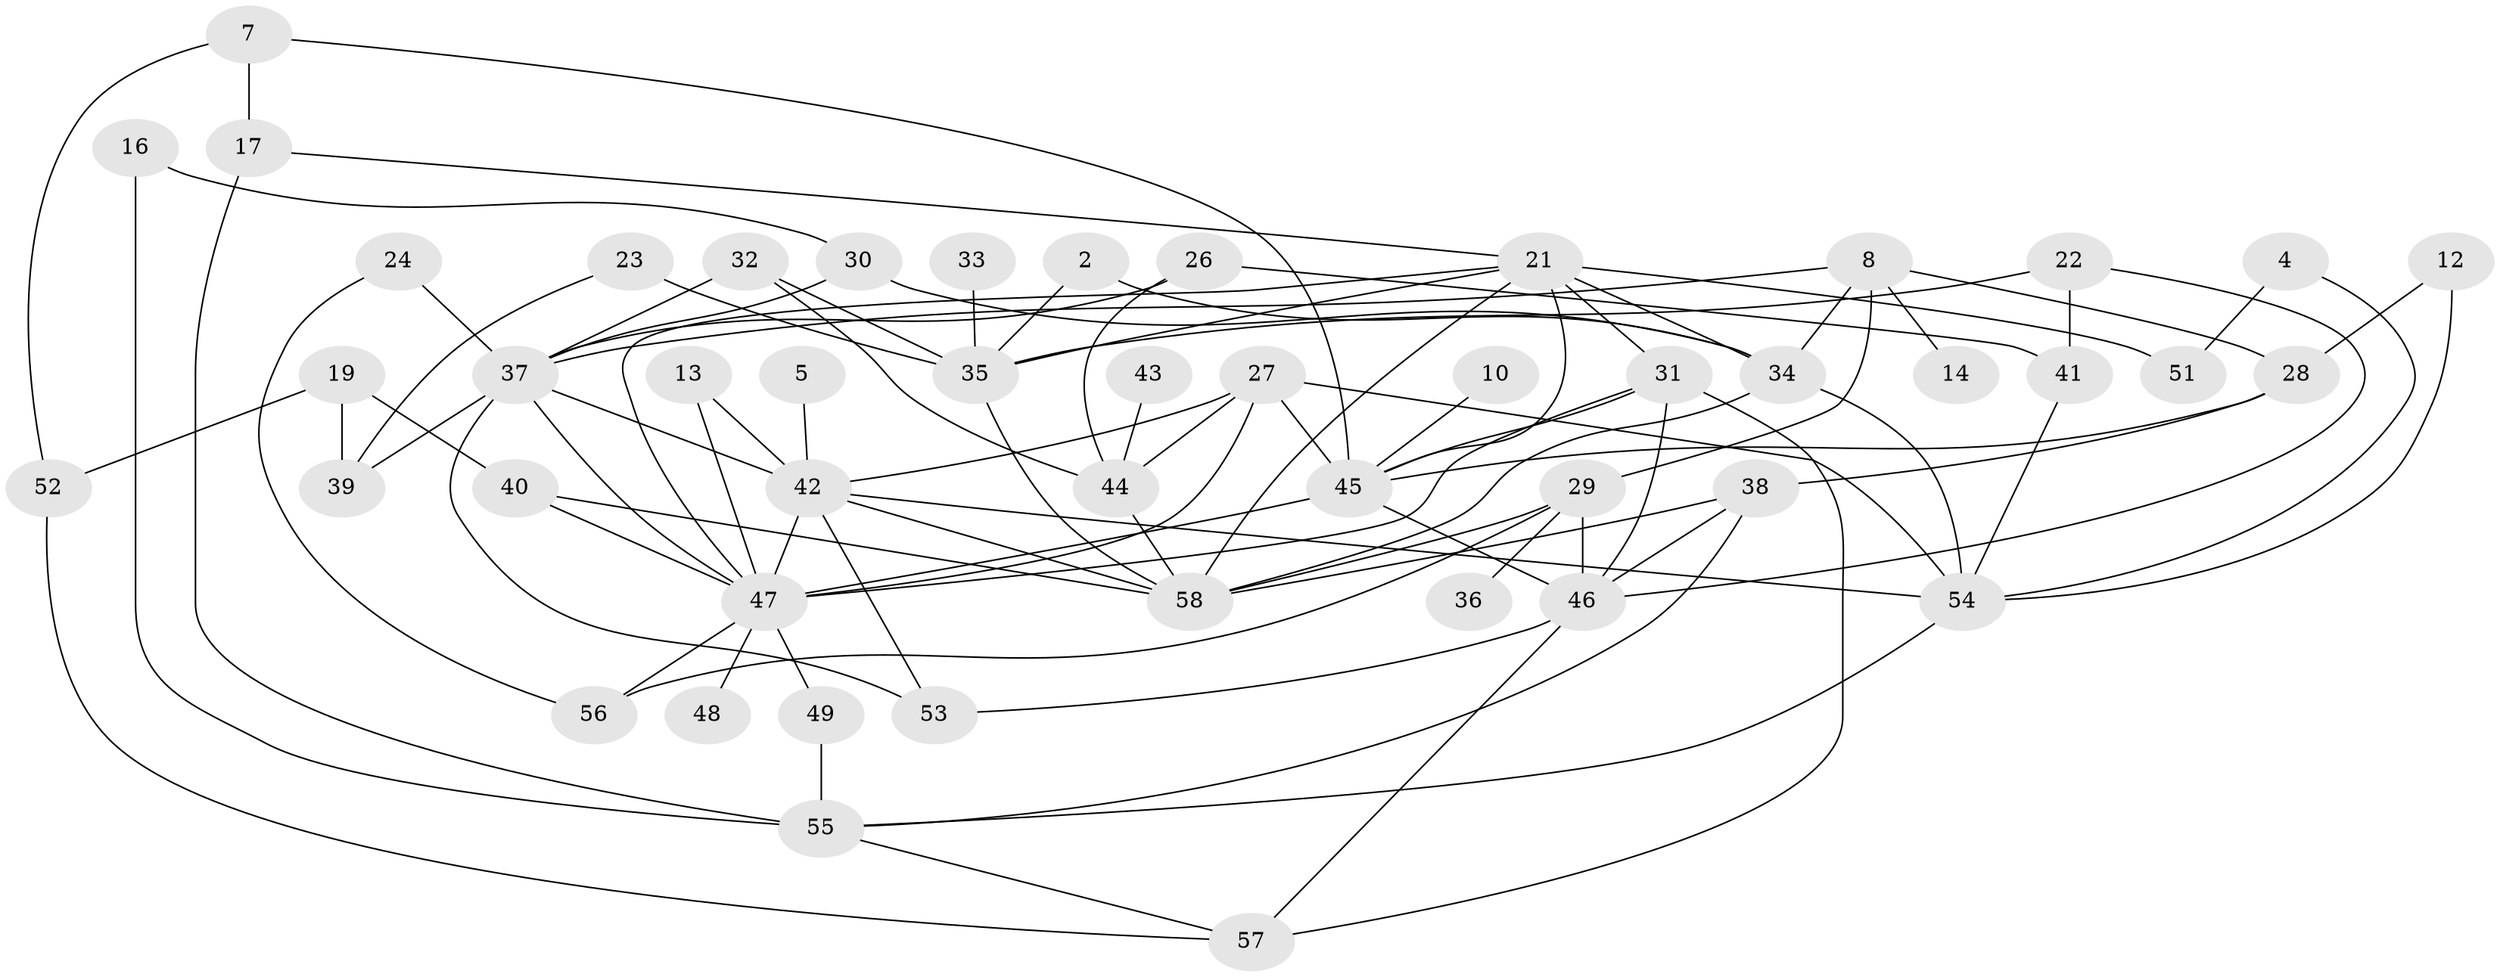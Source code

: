 // original degree distribution, {0: 0.08620689655172414, 2: 0.2413793103448276, 7: 0.02586206896551724, 3: 0.25, 1: 0.12931034482758622, 4: 0.16379310344827586, 5: 0.08620689655172414, 6: 0.008620689655172414, 9: 0.008620689655172414}
// Generated by graph-tools (version 1.1) at 2025/49/03/09/25 03:49:14]
// undirected, 48 vertices, 93 edges
graph export_dot {
graph [start="1"]
  node [color=gray90,style=filled];
  2;
  4;
  5;
  7;
  8;
  10;
  12;
  13;
  14;
  16;
  17;
  19;
  21;
  22;
  23;
  24;
  26;
  27;
  28;
  29;
  30;
  31;
  32;
  33;
  34;
  35;
  36;
  37;
  38;
  39;
  40;
  41;
  42;
  43;
  44;
  45;
  46;
  47;
  48;
  49;
  51;
  52;
  53;
  54;
  55;
  56;
  57;
  58;
  2 -- 34 [weight=1.0];
  2 -- 35 [weight=1.0];
  4 -- 51 [weight=1.0];
  4 -- 54 [weight=1.0];
  5 -- 42 [weight=1.0];
  7 -- 17 [weight=1.0];
  7 -- 45 [weight=1.0];
  7 -- 52 [weight=1.0];
  8 -- 14 [weight=1.0];
  8 -- 28 [weight=1.0];
  8 -- 29 [weight=1.0];
  8 -- 34 [weight=1.0];
  8 -- 37 [weight=1.0];
  10 -- 45 [weight=1.0];
  12 -- 28 [weight=1.0];
  12 -- 54 [weight=1.0];
  13 -- 42 [weight=1.0];
  13 -- 47 [weight=1.0];
  16 -- 30 [weight=1.0];
  16 -- 55 [weight=1.0];
  17 -- 21 [weight=1.0];
  17 -- 55 [weight=2.0];
  19 -- 39 [weight=1.0];
  19 -- 40 [weight=1.0];
  19 -- 52 [weight=1.0];
  21 -- 31 [weight=1.0];
  21 -- 34 [weight=1.0];
  21 -- 35 [weight=1.0];
  21 -- 45 [weight=1.0];
  21 -- 47 [weight=1.0];
  21 -- 51 [weight=1.0];
  21 -- 58 [weight=1.0];
  22 -- 35 [weight=1.0];
  22 -- 41 [weight=1.0];
  22 -- 46 [weight=1.0];
  23 -- 35 [weight=1.0];
  23 -- 39 [weight=1.0];
  24 -- 37 [weight=1.0];
  24 -- 56 [weight=1.0];
  26 -- 37 [weight=1.0];
  26 -- 41 [weight=1.0];
  26 -- 44 [weight=1.0];
  27 -- 42 [weight=1.0];
  27 -- 44 [weight=1.0];
  27 -- 45 [weight=1.0];
  27 -- 47 [weight=1.0];
  27 -- 54 [weight=1.0];
  28 -- 38 [weight=1.0];
  28 -- 45 [weight=1.0];
  29 -- 36 [weight=1.0];
  29 -- 46 [weight=1.0];
  29 -- 56 [weight=1.0];
  29 -- 58 [weight=1.0];
  30 -- 34 [weight=1.0];
  30 -- 37 [weight=1.0];
  31 -- 45 [weight=1.0];
  31 -- 46 [weight=1.0];
  31 -- 47 [weight=1.0];
  31 -- 57 [weight=1.0];
  32 -- 35 [weight=1.0];
  32 -- 37 [weight=1.0];
  32 -- 44 [weight=1.0];
  33 -- 35 [weight=1.0];
  34 -- 54 [weight=1.0];
  34 -- 58 [weight=1.0];
  35 -- 58 [weight=1.0];
  37 -- 39 [weight=1.0];
  37 -- 42 [weight=3.0];
  37 -- 47 [weight=1.0];
  37 -- 53 [weight=1.0];
  38 -- 46 [weight=1.0];
  38 -- 55 [weight=1.0];
  38 -- 58 [weight=1.0];
  40 -- 47 [weight=1.0];
  40 -- 58 [weight=1.0];
  41 -- 54 [weight=1.0];
  42 -- 47 [weight=1.0];
  42 -- 53 [weight=1.0];
  42 -- 54 [weight=1.0];
  42 -- 58 [weight=1.0];
  43 -- 44 [weight=1.0];
  44 -- 58 [weight=1.0];
  45 -- 46 [weight=2.0];
  45 -- 47 [weight=2.0];
  46 -- 53 [weight=1.0];
  46 -- 57 [weight=1.0];
  47 -- 48 [weight=1.0];
  47 -- 49 [weight=1.0];
  47 -- 56 [weight=1.0];
  49 -- 55 [weight=1.0];
  52 -- 57 [weight=1.0];
  54 -- 55 [weight=1.0];
  55 -- 57 [weight=1.0];
}
